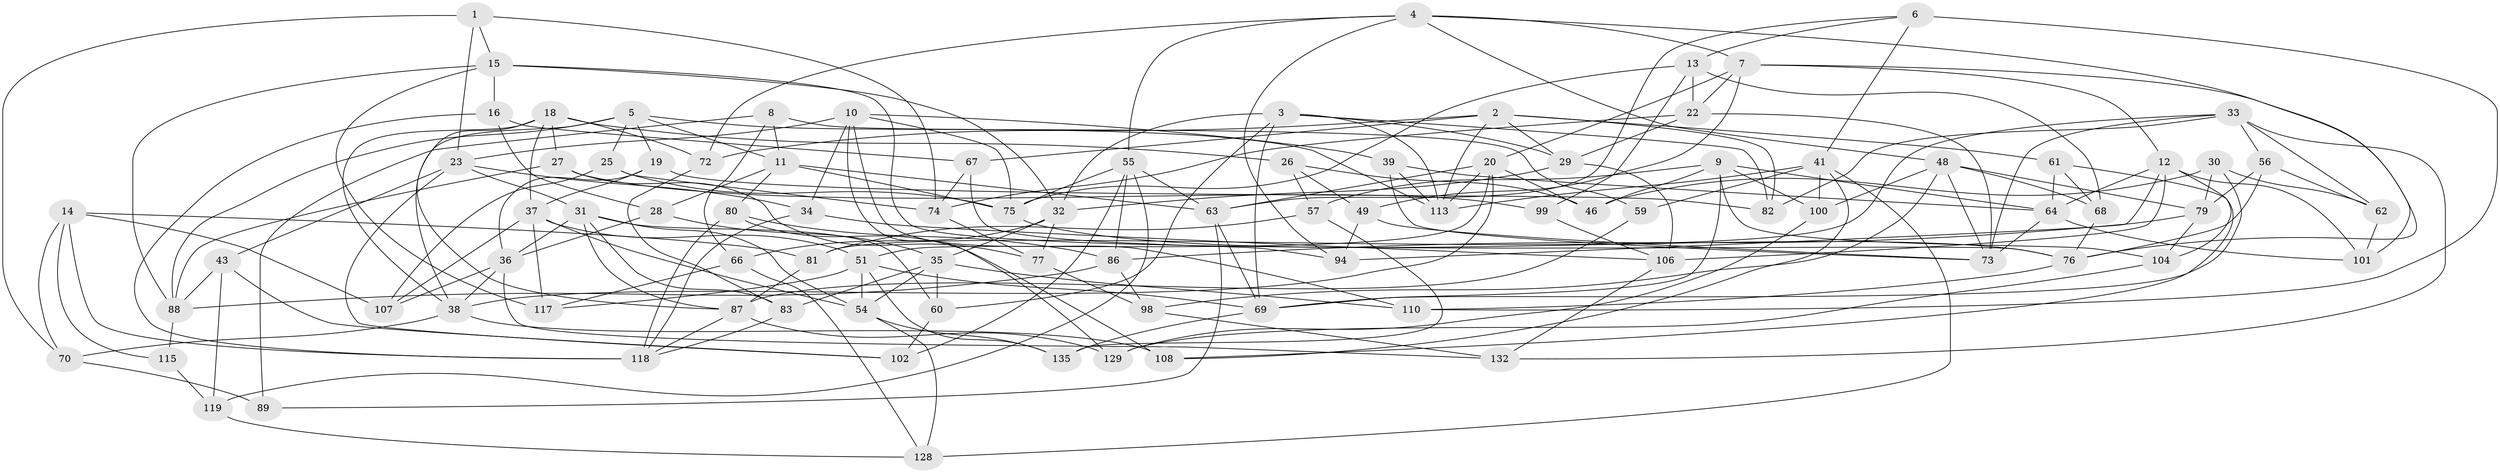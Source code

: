 // original degree distribution, {4: 1.0}
// Generated by graph-tools (version 1.1) at 2025/42/03/06/25 10:42:16]
// undirected, 92 vertices, 221 edges
graph export_dot {
graph [start="1"]
  node [color=gray90,style=filled];
  1;
  2 [super="+44"];
  3 [super="+131"];
  4 [super="+52"];
  5 [super="+78"];
  6;
  7 [super="+120"];
  8 [super="+105"];
  9 [super="+50"];
  10 [super="+21"];
  11 [super="+130"];
  12 [super="+17"];
  13 [super="+112"];
  14 [super="+123"];
  15 [super="+71"];
  16;
  18 [super="+24"];
  19;
  20 [super="+47"];
  22 [super="+53"];
  23 [super="+84"];
  25;
  26;
  27;
  28;
  29 [super="+65"];
  30;
  31 [super="+42"];
  32 [super="+85"];
  33 [super="+40"];
  34;
  35 [super="+45"];
  36 [super="+58"];
  37 [super="+103"];
  38 [super="+109"];
  39;
  41 [super="+116"];
  43;
  46;
  48 [super="+93"];
  49;
  51 [super="+95"];
  54 [super="+91"];
  55 [super="+92"];
  56;
  57;
  59;
  60;
  61;
  62;
  63 [super="+114"];
  64 [super="+96"];
  66;
  67;
  68;
  69 [super="+136"];
  70;
  72;
  73 [super="+125"];
  74 [super="+121"];
  75 [super="+134"];
  76 [super="+97"];
  77;
  79 [super="+90"];
  80;
  81;
  82;
  83;
  86 [super="+111"];
  87 [super="+127"];
  88 [super="+124"];
  89;
  94;
  98;
  99;
  100;
  101;
  102;
  104;
  106 [super="+122"];
  107;
  108;
  110;
  113 [super="+133"];
  115;
  117;
  118 [super="+126"];
  119;
  128;
  129;
  132;
  135;
  1 -- 74;
  1 -- 23;
  1 -- 70;
  1 -- 15;
  2 -- 67;
  2 -- 82;
  2 -- 61;
  2 -- 72;
  2 -- 113;
  2 -- 29;
  3 -- 82;
  3 -- 60;
  3 -- 29;
  3 -- 69;
  3 -- 32;
  3 -- 113;
  4 -- 76;
  4 -- 48;
  4 -- 7;
  4 -- 72;
  4 -- 94;
  4 -- 55;
  5 -- 11;
  5 -- 38;
  5 -- 19;
  5 -- 88;
  5 -- 25;
  5 -- 113;
  6 -- 110;
  6 -- 13;
  6 -- 41;
  6 -- 63;
  7 -- 22;
  7 -- 49;
  7 -- 20;
  7 -- 12;
  7 -- 101;
  8 -- 59 [weight=2];
  8 -- 89 [weight=2];
  8 -- 66;
  8 -- 11;
  9 -- 64;
  9 -- 100;
  9 -- 104;
  9 -- 46;
  9 -- 57;
  9 -- 69;
  10 -- 39;
  10 -- 129;
  10 -- 23;
  10 -- 75;
  10 -- 34;
  10 -- 110;
  11 -- 80;
  11 -- 75;
  11 -- 28;
  11 -- 63;
  12 -- 94;
  12 -- 101;
  12 -- 104;
  12 -- 106;
  12 -- 64;
  13 -- 99 [weight=2];
  13 -- 22;
  13 -- 75;
  13 -- 68;
  14 -- 115 [weight=2];
  14 -- 70;
  14 -- 107;
  14 -- 81;
  14 -- 118;
  15 -- 16;
  15 -- 117;
  15 -- 32;
  15 -- 76;
  15 -- 88;
  16 -- 28;
  16 -- 118;
  16 -- 67;
  18 -- 72;
  18 -- 87;
  18 -- 38;
  18 -- 27;
  18 -- 26;
  18 -- 37;
  19 -- 82;
  19 -- 36;
  19 -- 37;
  20 -- 46;
  20 -- 113;
  20 -- 51;
  20 -- 63;
  20 -- 38;
  22 -- 74 [weight=2];
  22 -- 73;
  22 -- 29;
  23 -- 102;
  23 -- 31;
  23 -- 34;
  23 -- 43;
  25 -- 74;
  25 -- 75;
  25 -- 107;
  26 -- 57;
  26 -- 49;
  26 -- 46;
  27 -- 99;
  27 -- 77;
  27 -- 88;
  28 -- 36;
  28 -- 35;
  29 -- 106 [weight=2];
  29 -- 32;
  30 -- 62;
  30 -- 46;
  30 -- 79;
  30 -- 69;
  31 -- 83;
  31 -- 60;
  31 -- 36;
  31 -- 87;
  31 -- 54;
  32 -- 35;
  32 -- 66;
  32 -- 77;
  33 -- 56;
  33 -- 73;
  33 -- 81;
  33 -- 82;
  33 -- 132;
  33 -- 62;
  34 -- 106;
  34 -- 118;
  35 -- 110;
  35 -- 83;
  35 -- 60;
  35 -- 54;
  36 -- 107;
  36 -- 38;
  36 -- 132;
  37 -- 117;
  37 -- 107;
  37 -- 54;
  37 -- 51;
  38 -- 70;
  38 -- 108;
  39 -- 64;
  39 -- 73;
  39 -- 113;
  41 -- 128;
  41 -- 100;
  41 -- 59;
  41 -- 108;
  41 -- 113;
  43 -- 102;
  43 -- 119;
  43 -- 88;
  48 -- 73;
  48 -- 100;
  48 -- 68;
  48 -- 98;
  48 -- 79;
  49 -- 94;
  49 -- 73;
  51 -- 117;
  51 -- 135;
  51 -- 54;
  51 -- 69;
  54 -- 128;
  54 -- 135;
  55 -- 119;
  55 -- 75;
  55 -- 102;
  55 -- 63;
  55 -- 86;
  56 -- 62;
  56 -- 79;
  56 -- 76;
  57 -- 135;
  57 -- 81;
  59 -- 87;
  60 -- 102;
  61 -- 68;
  61 -- 108;
  61 -- 64;
  62 -- 101;
  63 -- 89;
  63 -- 69;
  64 -- 73;
  64 -- 101;
  66 -- 128;
  66 -- 117;
  67 -- 94;
  67 -- 74;
  68 -- 76;
  69 -- 135;
  70 -- 89;
  72 -- 83;
  74 -- 77;
  75 -- 76;
  76 -- 110;
  77 -- 98;
  79 -- 86 [weight=2];
  79 -- 104;
  80 -- 118;
  80 -- 108;
  80 -- 86;
  81 -- 87;
  83 -- 118;
  86 -- 98;
  86 -- 88;
  87 -- 129;
  87 -- 118;
  88 -- 115;
  98 -- 132;
  99 -- 106;
  100 -- 129;
  104 -- 129;
  106 -- 132;
  115 -- 119;
  119 -- 128;
}
